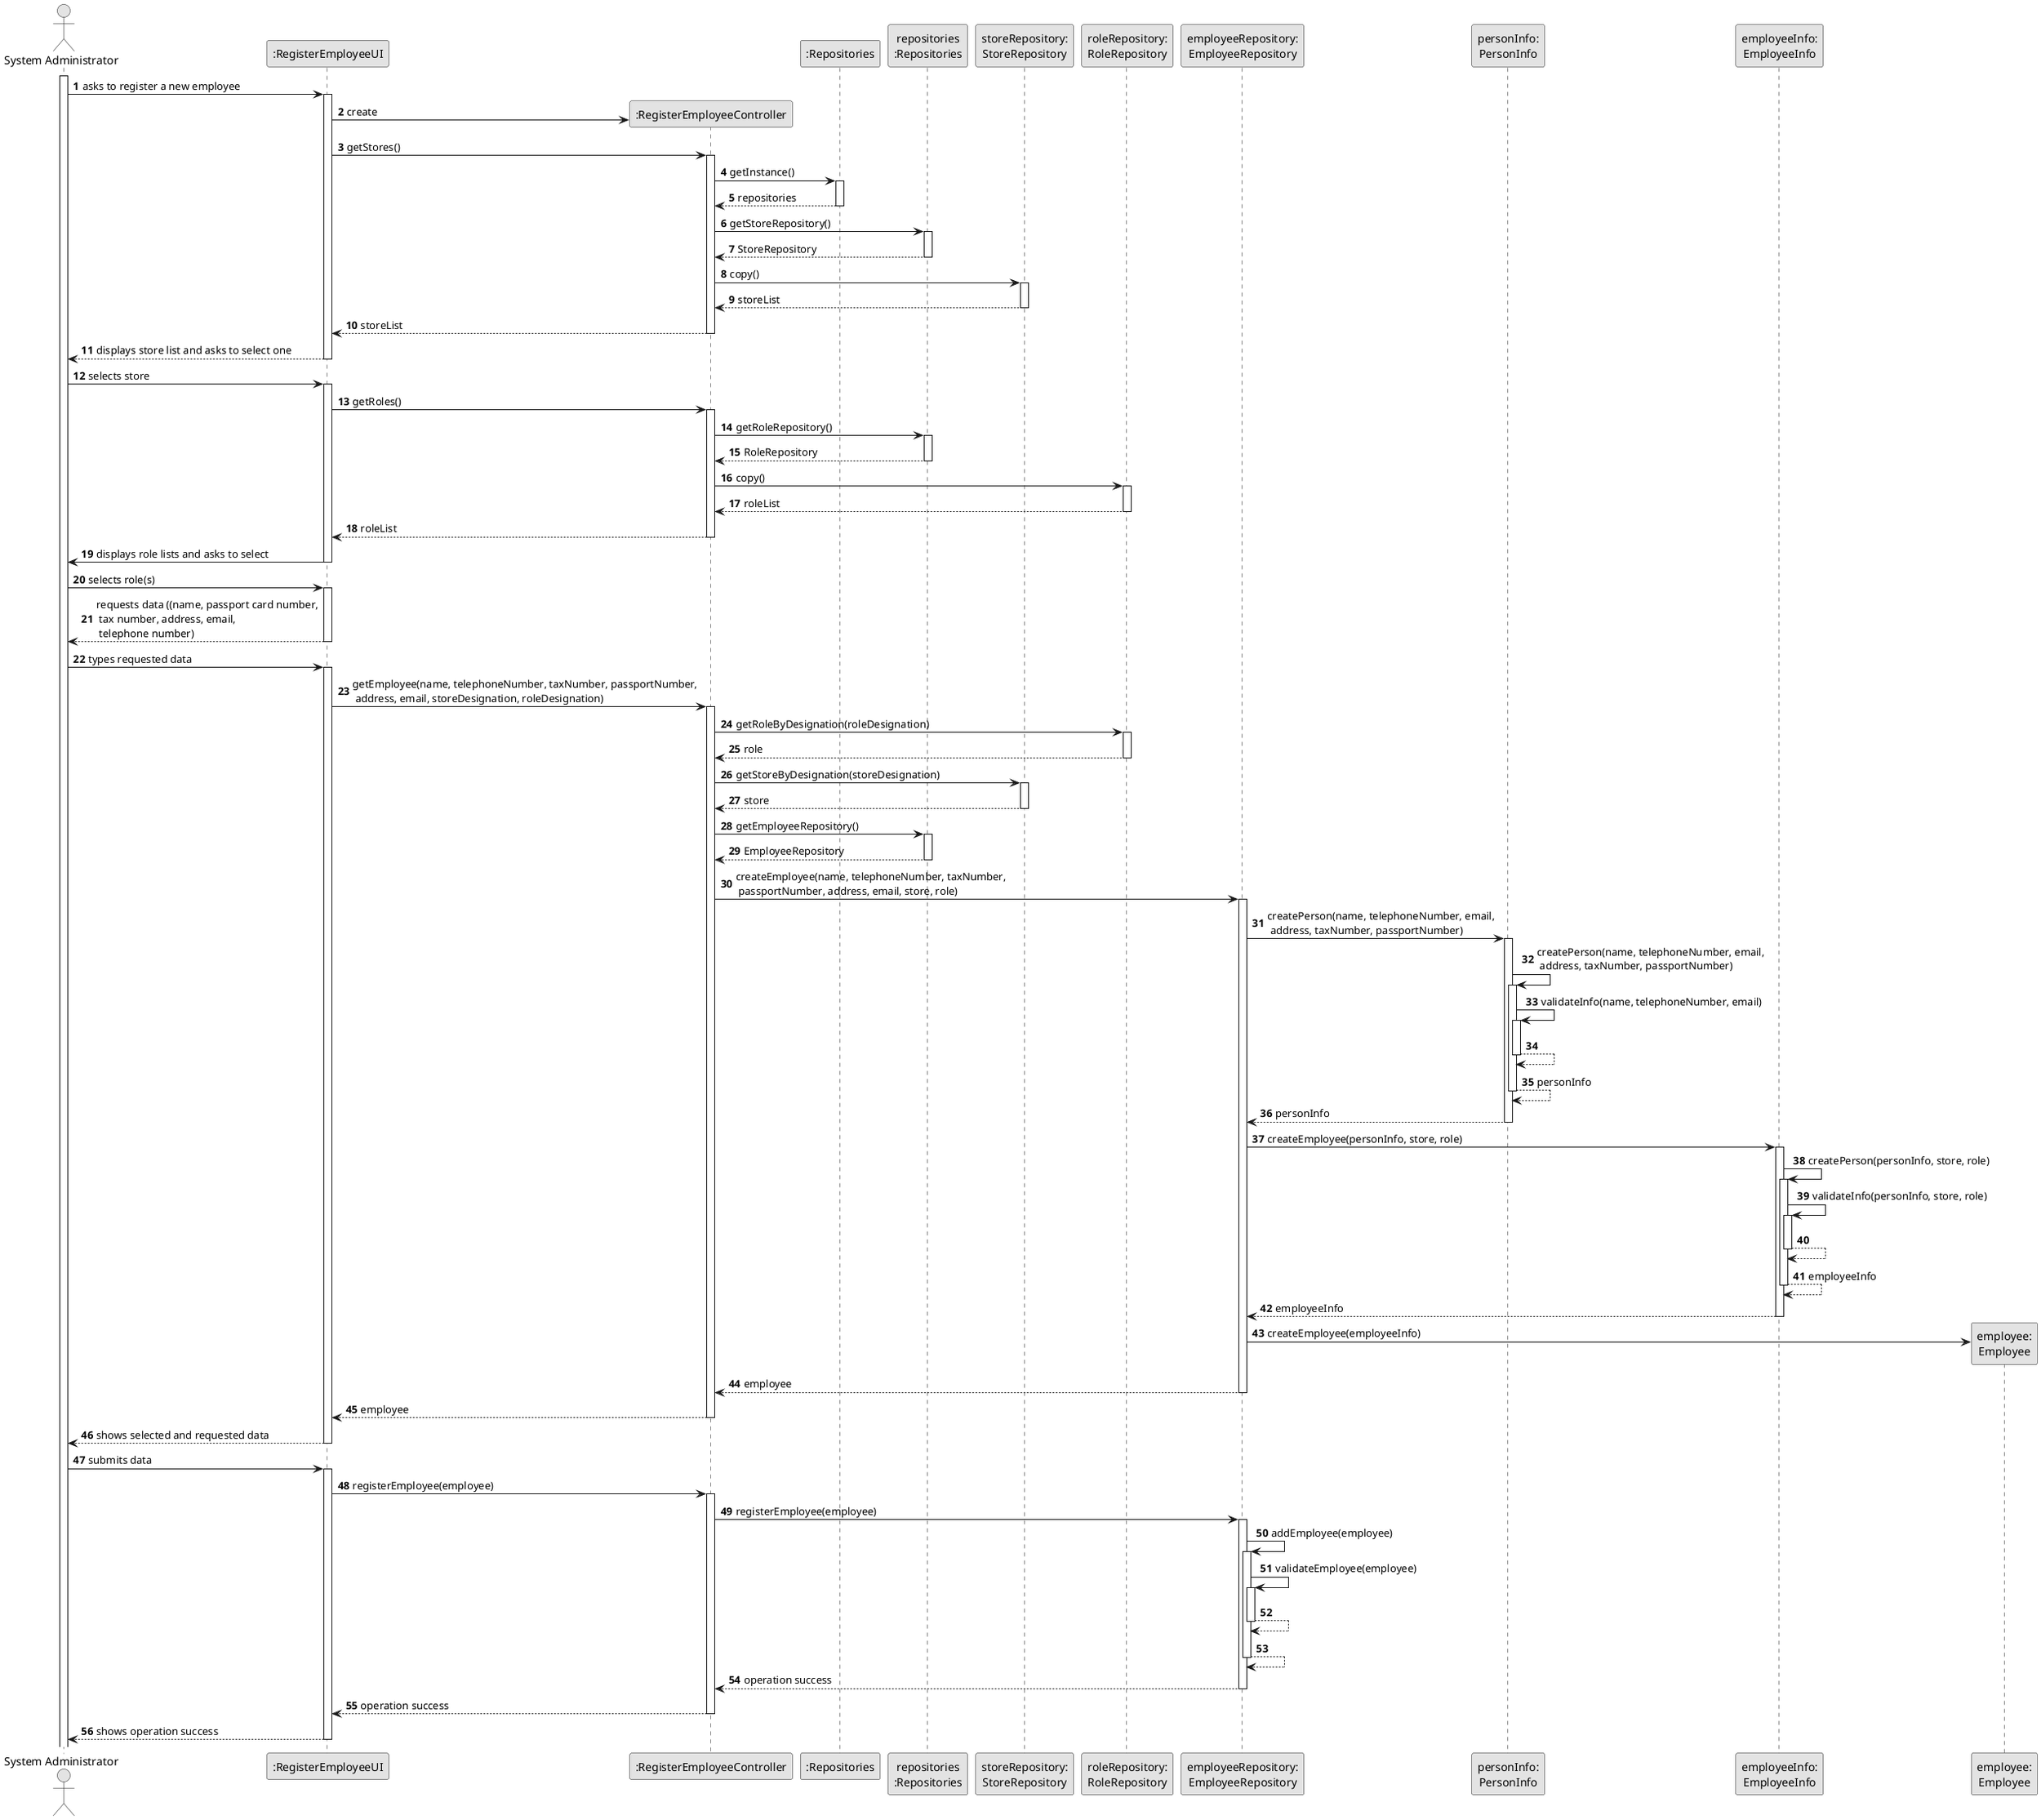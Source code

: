 @startuml
skinparam monochrome true
skinparam packageStyle rectangle
skinparam shadowing false

autonumber

actor "System Administrator" as User
participant ":RegisterEmployeeUI" as UI
participant ":RegisterEmployeeController" as Controller
participant ":Repositories" as Repositories
participant "repositories\n:Repositories" as repositories
participant "storeRepository:\nStoreRepository" as StrRep
participant "roleRepository:\nRoleRepository" as RoleRep
participant "employeeRepository:\nEmployeeRepository" as EmpRep
participant "personInfo:\nPersonInfo" as PerInf
participant "employeeInfo:\nEmployeeInfo" as EmpInf
participant "employee:\nEmployee" as Emp




activate User

    User -> UI: asks to register a new employee
        activate UI

        UI -> Controller ** : create

        UI -> Controller : getStores()
            activate Controller

            Controller -> Repositories:getInstance()
                activate Repositories

                            Repositories-->Controller:repositories
                            deactivate Repositories

                            Controller -> repositories :getStoreRepository()
                            activate repositories

                            repositories --> Controller :StoreRepository
                            deactivate repositories

                            Controller -> StrRep : copy()
                            activate StrRep

                            StrRep --> Controller : storeList
                            deactivate StrRep

                            Controller --> UI : storeList
                            deactivate Controller

    UI--> User : displays store list and asks to select one
        deactivate UI

    User -> UI: selects store
        activate UI

        UI -> Controller : getRoles()
                    activate Controller

                                    Controller -> repositories :getRoleRepository()
                                    activate repositories

                                    repositories --> Controller :RoleRepository
                                    deactivate repositories

                                    Controller -> RoleRep : copy()
                                    activate RoleRep

                                    RoleRep --> Controller : roleList
                                    deactivate RoleRep

                                    Controller --> UI : roleList
                                    deactivate Controller

    UI-> User : displays role lists and asks to select
        deactivate UI

        User -> UI: selects role(s)
                activate UI

            UI--> User : requests data ((name, passport card number,\n tax number, address, email,\n telephone number)
                deactivate UI

    User -> UI: types requested data
        activate UI

        UI ->  Controller : getEmployee(name, telephoneNumber, taxNumber, passportNumber,\n address, email, storeDesignation, roleDesignation)
        activate Controller

        Controller -> RoleRep : getRoleByDesignation(roleDesignation)
        activate RoleRep

        RoleRep --> Controller : role
        deactivate RoleRep

        Controller -> StrRep : getStoreByDesignation(storeDesignation)
        activate StrRep

        StrRep --> Controller : store
        deactivate StrRep


                                    Controller -> repositories :getEmployeeRepository()
                                    activate repositories

                                    repositories --> Controller :EmployeeRepository
                                    deactivate repositories

        Controller -> EmpRep : createEmployee(name, telephoneNumber, taxNumber,\n passportNumber, address, email, store, role)
        activate EmpRep

        EmpRep -> PerInf  : createPerson(name, telephoneNumber, email,\n address, taxNumber, passportNumber)
        activate PerInf

        PerInf -> PerInf : createPerson(name, telephoneNumber, email,\n address, taxNumber, passportNumber)
        activate PerInf

        PerInf -> PerInf : validateInfo(name, telephoneNumber, email)
        activate PerInf

        PerInf --> PerInf
        deactivate PerInf

        PerInf --> PerInf : personInfo
        deactivate PerInf

        PerInf --> EmpRep : personInfo
        deactivate PerInf

        EmpRep -> EmpInf  : createEmployee(personInfo, store, role)
                activate EmpInf

                EmpInf -> EmpInf : createPerson(personInfo, store, role)
                activate EmpInf

                EmpInf -> EmpInf : validateInfo(personInfo, store, role)
                activate EmpInf

                EmpInf --> EmpInf
                deactivate EmpInf

                EmpInf --> EmpInf : employeeInfo
                deactivate EmpInf

                EmpInf --> EmpRep : employeeInfo
                deactivate EmpInf

                EmpRep -> Emp ** : createEmployee(employeeInfo)

                EmpRep --> Controller : employee
                deactivate EmpRep

                Controller --> UI : employee
                deactivate Controller

    UI--> User : shows selected and requested data
        deactivate UI

    User -> UI: submits data
        activate UI

        UI -> Controller : registerEmployee(employee)
        activate Controller

        Controller -> EmpRep : registerEmployee(employee)
        activate EmpRep

        EmpRep -> EmpRep : addEmployee(employee)
        activate EmpRep

        EmpRep -> EmpRep : validateEmployee(employee)
        activate EmpRep

        EmpRep --> EmpRep
        deactivate EmpRep

        EmpRep --> EmpRep
        deactivate EmpRep

        EmpRep --> Controller : operation success
        deactivate EmpRep

        Controller --> UI : operation success
        deactivate Controller

    UI--> User : shows operation success
        deactivate UI

'actor "System Administrator" as User
 'participant ":RegisterNewEmployeeUI" as RegisterEmployeeUI
 'participant ":RegisterNewEmployeeController" as RegisterEmployeeController
 'participant "manageStoreRepository:\nManageStoreRepository" as MaStore
 'participant "manageRoleRepository:\nManageRoleRepository" as MaRole
 'participant "manageEmployeeRepository:\nManageEmployeeRepository" as MaEmp
 'participant ":Repositories" as Repositories
 'participant "repositories\n:Repositories" as repositories
 'participant "storeRepository:\nStoreRepository" as StoreRepository
 'participant "roleRepository:\nRoleRepository" as RoleRep
 'participant "employee:\nEmployee" as Emp
 'participant "employeeRepository:\nEmployeeRepository" as EmpRep
 '
 '
 'activate User
 '
 '       User -> RegisterEmployeeUI : asks to register a new employee
 '       activate RegisterEmployeeUI
 '
 '       RegisterEmployeeUI -> RegisterEmployeeController** : create
 '
 '       RegisterEmployeeUI -> RegisterEmployeeController : getStores()
 '       activate RegisterEmployeeController
 '
 '       RegisterEmployeeController -> MaStore : getStores()
 '       activate MaStore
 '
 '       MaStore -> Repositories : getInstance()
 '       activate Repositories
 '
 '       Repositories --> MaStore : repositories
 '       deactivate Repositories
 '
 '       MaStore -> repositories : getStoreRepository()
 '       activate repositories
 '
 '       repositories --> MaStore : storeRepository
 '       deactivate repositories
 '
 '       MaStore -> StoreRepository :getStores()
 '       activate StoreRepository
 '
 '       StoreRepository --> MaStore : storeList
 '       deactivate StoreRepository
 '
 '       MaStore --> RegisterEmployeeController : storeList
 '       deactivate MaStore
 '
 '       RegisterEmployeeController --> RegisterEmployeeUI : storeList
 '       deactivate RegisterEmployeeController
 '
 '       RegisterEmployeeUI --> User : displays store list and asks to select one
 '       deactivate RegisterEmployeeUI
 '
 '       User -> RegisterEmployeeUI : selects store
 '       activate RegisterEmployeeUI
 '
 '       RegisterEmployeeUI -> RegisterEmployeeController : getRoles()
 '       activate RegisterEmployeeController
 '
 '       RegisterEmployeeController -> MaRole : getRoles()
 '       activate MaRole
 '
 '       MaRole -> Repositories : getInstance()
 '       activate Repositories
 '
 '       Repositories --> MaRole : repositories
 '       deactivate Repositories
 '
 '       MaRole -> repositories : getRoleRepository()
 '       activate repositories
 '
 '       repositories --> MaRole : roleRepository
 '       deactivate repositories
 '
 '       MaRole -> RoleRep : getRoles()
 '       activate RoleRep
 '
 '       RoleRep --> MaRole : roleList
 '       deactivate RoleRep
 '
 '       MaRole --> RegisterEmployeeController : roleList
 '       deactivate MaRole
 '
 '       RegisterEmployeeController --> RegisterEmployeeUI : roleList
 '       deactivate RegisterEmployeeController
 '
 '       RegisterEmployeeUI --> User : displays role lists and asks to select
 '       deactivate RegisterEmployeeUI
 '
 '       User -> RegisterEmployeeUI : selects role(s)
 '       activate RegisterEmployeeUI
 '
 '       RegisterEmployeeUI -> User : requests data
 '       deactivate RegisterEmployeeUI
 '
 '       User -> RegisterEmployeeUI : types requested data (name, passport card number,\n tax number, address, email,\n telephone number)
 '       activate RegisterEmployeeUI
 '
 '       RegisterEmployeeUI --> User : shows selected and requested data
 '       deactivate RegisterEmployeeUI
 '
 '       User -> RegisterEmployeeUI : submits data
 '       activate RegisterEmployeeUI
 '
 '       RegisterEmployeeUI -> RegisterEmployeeController : registerEmployee(name, passportCardNumber,\n taxNumber, address, email,\n telephoneNumber, storeOption, roleOption)
 '       activate RegisterEmployeeController
 '
 '       RegisterEmployeeController -> MaStore : getStoreByOption(storeOption)
 '       activate MaStore
 '
 '       MaStore -> StoreRepository : getStoreByOption(storeOption)
 '       activate StoreRepository
 '
 '       StoreRepository --> MaStore : store
 '       deactivate StoreRepository
 '
 '       MaStore --> RegisterEmployeeController : store
 '       deactivate MaStore
 '
 '       RegisterEmployeeController -> MaRole : getRoleByOption(roleOption)
 '       activate MaRole
 '
 '       MaRole -> RoleRep : getRoleByOption(roleOption)
 '       activate RoleRep
 '
 '       RoleRep --> MaRole : role
 '       deactivate RoleRep
 '
 '        MaRole --> RegisterEmployeeController : role
 '        deactivate MaRole
 '
 '
 '
 '       RegisterEmployeeController -> MaEmp : registerEmployee(name, passportCardNumber,\n taxNumber, address, email,\n telephoneNumber, store, role)
 '       activate MaEmp
 '
 '       MaEmp -> Emp** : registerEmployee(name, passportCardNumber,\n taxNumber, address, email,\n telephoneNumber, store, role)
 '
 '       MaEmp -> MaEmp : validateEmployee(employee)
 '
 '
 '       MaEmp -> Repositories : getInstance()
 '       activate Repositories
 '
 '       Repositories --> MaEmp : repositories
 '       deactivate Repositories
 '
 '       MaEmp -> repositories : getEmployeeRepository()
 '       activate repositories
 '
 '       repositories --> MaEmp : EmployeeRepository
 '       deactivate repositories
 '
 '       MaEmp -> EmpRep : addEmployee(employee)
 '       activate EmpRep
 '
 '       EmpRep --> MaEmp
 '       deactivate EmpRep
 '
 '       MaEmp -> MaEmp : createCredentials()
 '                      activate MaEmp
 '
 '       MaEmp --> MaEmp : password
 '       deactivate MaEmp
 '
 '       MaEmp -> MaEmp : sendCredentials(email, password)
 '
 '
 '
 '       MaEmp --> RegisterEmployeeController : shows operation success
 '       deactivate MaEmp
 '
 '
 '       RegisterEmployeeController --> RegisterEmployeeUI : shows operation success
 '       deactivate RegisterEmployeeController
 '
 '       RegisterEmployeeUI --> User : shows operation success
 '       deactivate RegisterEmployeeUI
@enduml